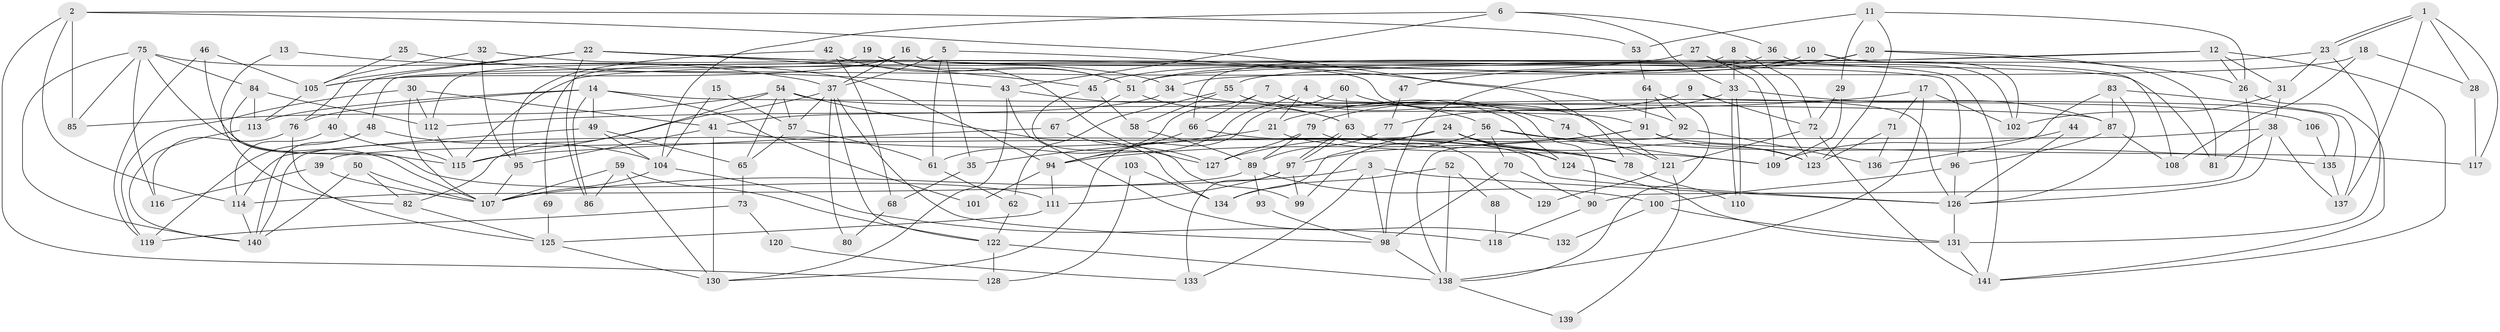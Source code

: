 // Generated by graph-tools (version 1.1) at 2025/14/03/09/25 04:14:53]
// undirected, 141 vertices, 282 edges
graph export_dot {
graph [start="1"]
  node [color=gray90,style=filled];
  1;
  2;
  3;
  4;
  5;
  6;
  7;
  8;
  9;
  10;
  11;
  12;
  13;
  14;
  15;
  16;
  17;
  18;
  19;
  20;
  21;
  22;
  23;
  24;
  25;
  26;
  27;
  28;
  29;
  30;
  31;
  32;
  33;
  34;
  35;
  36;
  37;
  38;
  39;
  40;
  41;
  42;
  43;
  44;
  45;
  46;
  47;
  48;
  49;
  50;
  51;
  52;
  53;
  54;
  55;
  56;
  57;
  58;
  59;
  60;
  61;
  62;
  63;
  64;
  65;
  66;
  67;
  68;
  69;
  70;
  71;
  72;
  73;
  74;
  75;
  76;
  77;
  78;
  79;
  80;
  81;
  82;
  83;
  84;
  85;
  86;
  87;
  88;
  89;
  90;
  91;
  92;
  93;
  94;
  95;
  96;
  97;
  98;
  99;
  100;
  101;
  102;
  103;
  104;
  105;
  106;
  107;
  108;
  109;
  110;
  111;
  112;
  113;
  114;
  115;
  116;
  117;
  118;
  119;
  120;
  121;
  122;
  123;
  124;
  125;
  126;
  127;
  128;
  129;
  130;
  131;
  132;
  133;
  134;
  135;
  136;
  137;
  138;
  139;
  140;
  141;
  1 -- 28;
  1 -- 23;
  1 -- 23;
  1 -- 117;
  1 -- 137;
  2 -- 53;
  2 -- 114;
  2 -- 78;
  2 -- 85;
  2 -- 128;
  3 -- 107;
  3 -- 126;
  3 -- 98;
  3 -- 133;
  4 -- 126;
  4 -- 94;
  4 -- 21;
  5 -- 92;
  5 -- 37;
  5 -- 35;
  5 -- 61;
  6 -- 43;
  6 -- 104;
  6 -- 33;
  6 -- 36;
  7 -- 66;
  7 -- 61;
  7 -- 74;
  7 -- 90;
  8 -- 72;
  8 -- 33;
  8 -- 48;
  9 -- 21;
  9 -- 135;
  9 -- 72;
  9 -- 79;
  10 -- 66;
  10 -- 102;
  10 -- 45;
  10 -- 108;
  11 -- 123;
  11 -- 26;
  11 -- 29;
  11 -- 53;
  12 -- 141;
  12 -- 115;
  12 -- 26;
  12 -- 31;
  12 -- 51;
  13 -- 37;
  13 -- 82;
  14 -- 113;
  14 -- 49;
  14 -- 76;
  14 -- 86;
  14 -- 87;
  14 -- 101;
  15 -- 57;
  15 -- 104;
  16 -- 81;
  16 -- 37;
  16 -- 69;
  16 -- 105;
  16 -- 141;
  17 -- 138;
  17 -- 102;
  17 -- 71;
  17 -- 112;
  18 -- 34;
  18 -- 108;
  18 -- 28;
  19 -- 112;
  19 -- 51;
  19 -- 127;
  20 -- 26;
  20 -- 98;
  20 -- 47;
  20 -- 81;
  21 -- 109;
  21 -- 35;
  22 -- 96;
  22 -- 91;
  22 -- 40;
  22 -- 45;
  22 -- 76;
  22 -- 86;
  23 -- 55;
  23 -- 31;
  23 -- 131;
  24 -- 78;
  24 -- 140;
  24 -- 123;
  24 -- 124;
  24 -- 134;
  25 -- 43;
  25 -- 105;
  26 -- 141;
  26 -- 90;
  27 -- 123;
  27 -- 105;
  27 -- 109;
  28 -- 117;
  29 -- 72;
  29 -- 109;
  30 -- 119;
  30 -- 112;
  30 -- 41;
  30 -- 107;
  31 -- 38;
  31 -- 102;
  32 -- 95;
  32 -- 105;
  32 -- 34;
  33 -- 110;
  33 -- 110;
  33 -- 77;
  33 -- 87;
  34 -- 56;
  34 -- 41;
  35 -- 68;
  36 -- 51;
  36 -- 102;
  37 -- 57;
  37 -- 98;
  37 -- 80;
  37 -- 115;
  37 -- 122;
  38 -- 137;
  38 -- 39;
  38 -- 81;
  38 -- 126;
  39 -- 107;
  39 -- 116;
  40 -- 115;
  40 -- 114;
  41 -- 78;
  41 -- 95;
  41 -- 130;
  42 -- 95;
  42 -- 51;
  42 -- 68;
  43 -- 130;
  43 -- 63;
  43 -- 132;
  44 -- 109;
  44 -- 126;
  45 -- 58;
  45 -- 99;
  46 -- 115;
  46 -- 105;
  46 -- 119;
  47 -- 77;
  48 -- 140;
  48 -- 104;
  48 -- 119;
  49 -- 104;
  49 -- 114;
  49 -- 65;
  50 -- 107;
  50 -- 82;
  50 -- 140;
  51 -- 67;
  51 -- 63;
  52 -- 138;
  52 -- 134;
  52 -- 88;
  53 -- 64;
  54 -- 57;
  54 -- 85;
  54 -- 65;
  54 -- 82;
  54 -- 106;
  54 -- 134;
  55 -- 58;
  55 -- 124;
  55 -- 62;
  56 -- 97;
  56 -- 109;
  56 -- 70;
  56 -- 99;
  56 -- 135;
  57 -- 61;
  57 -- 65;
  58 -- 89;
  59 -- 107;
  59 -- 86;
  59 -- 122;
  59 -- 130;
  60 -- 63;
  60 -- 130;
  60 -- 121;
  61 -- 62;
  62 -- 122;
  63 -- 97;
  63 -- 97;
  63 -- 124;
  64 -- 91;
  64 -- 138;
  64 -- 92;
  65 -- 73;
  66 -- 126;
  66 -- 94;
  67 -- 127;
  67 -- 115;
  68 -- 80;
  69 -- 125;
  70 -- 90;
  70 -- 98;
  71 -- 136;
  71 -- 123;
  72 -- 141;
  72 -- 121;
  73 -- 119;
  73 -- 120;
  74 -- 121;
  75 -- 94;
  75 -- 116;
  75 -- 84;
  75 -- 85;
  75 -- 107;
  75 -- 140;
  76 -- 116;
  76 -- 125;
  77 -- 89;
  78 -- 110;
  79 -- 89;
  79 -- 127;
  79 -- 129;
  82 -- 125;
  83 -- 126;
  83 -- 87;
  83 -- 136;
  83 -- 137;
  84 -- 111;
  84 -- 112;
  84 -- 113;
  87 -- 96;
  87 -- 108;
  88 -- 118;
  89 -- 100;
  89 -- 114;
  89 -- 93;
  90 -- 118;
  91 -- 123;
  91 -- 127;
  91 -- 94;
  91 -- 117;
  92 -- 138;
  92 -- 136;
  93 -- 98;
  94 -- 111;
  94 -- 101;
  95 -- 107;
  96 -- 126;
  96 -- 100;
  97 -- 99;
  97 -- 111;
  97 -- 133;
  98 -- 138;
  100 -- 131;
  100 -- 132;
  103 -- 134;
  103 -- 128;
  104 -- 107;
  104 -- 118;
  105 -- 113;
  106 -- 135;
  111 -- 125;
  112 -- 115;
  113 -- 140;
  114 -- 140;
  120 -- 133;
  121 -- 129;
  121 -- 139;
  122 -- 128;
  122 -- 138;
  124 -- 131;
  125 -- 130;
  126 -- 131;
  131 -- 141;
  135 -- 137;
  138 -- 139;
}
